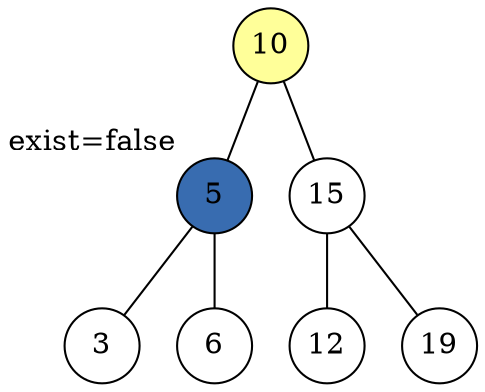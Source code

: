 graph tzy {
    node[shape=circle fixedsize=true style=filled fillcolor=white colorscheme=accent8 ];
    10[fillcolor="4"];
    10--{5,15};
    5--{3,6};
    15--{12,19};
    5[fillcolor="5" xlabel="exist=false"]
}
